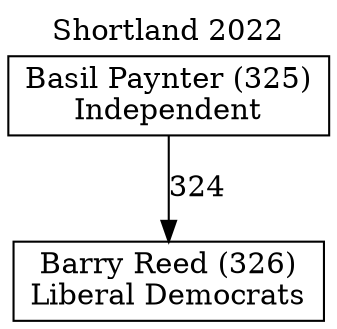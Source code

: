// House preference flow
digraph "Barry Reed (326)_Shortland_2022" {
	graph [label="Shortland 2022" labelloc=t mclimit=10]
	node [shape=box]
	"Barry Reed (326)" [label="Barry Reed (326)
Liberal Democrats"]
	"Basil Paynter (325)" [label="Basil Paynter (325)
Independent"]
	"Basil Paynter (325)" -> "Barry Reed (326)" [label=324]
}
